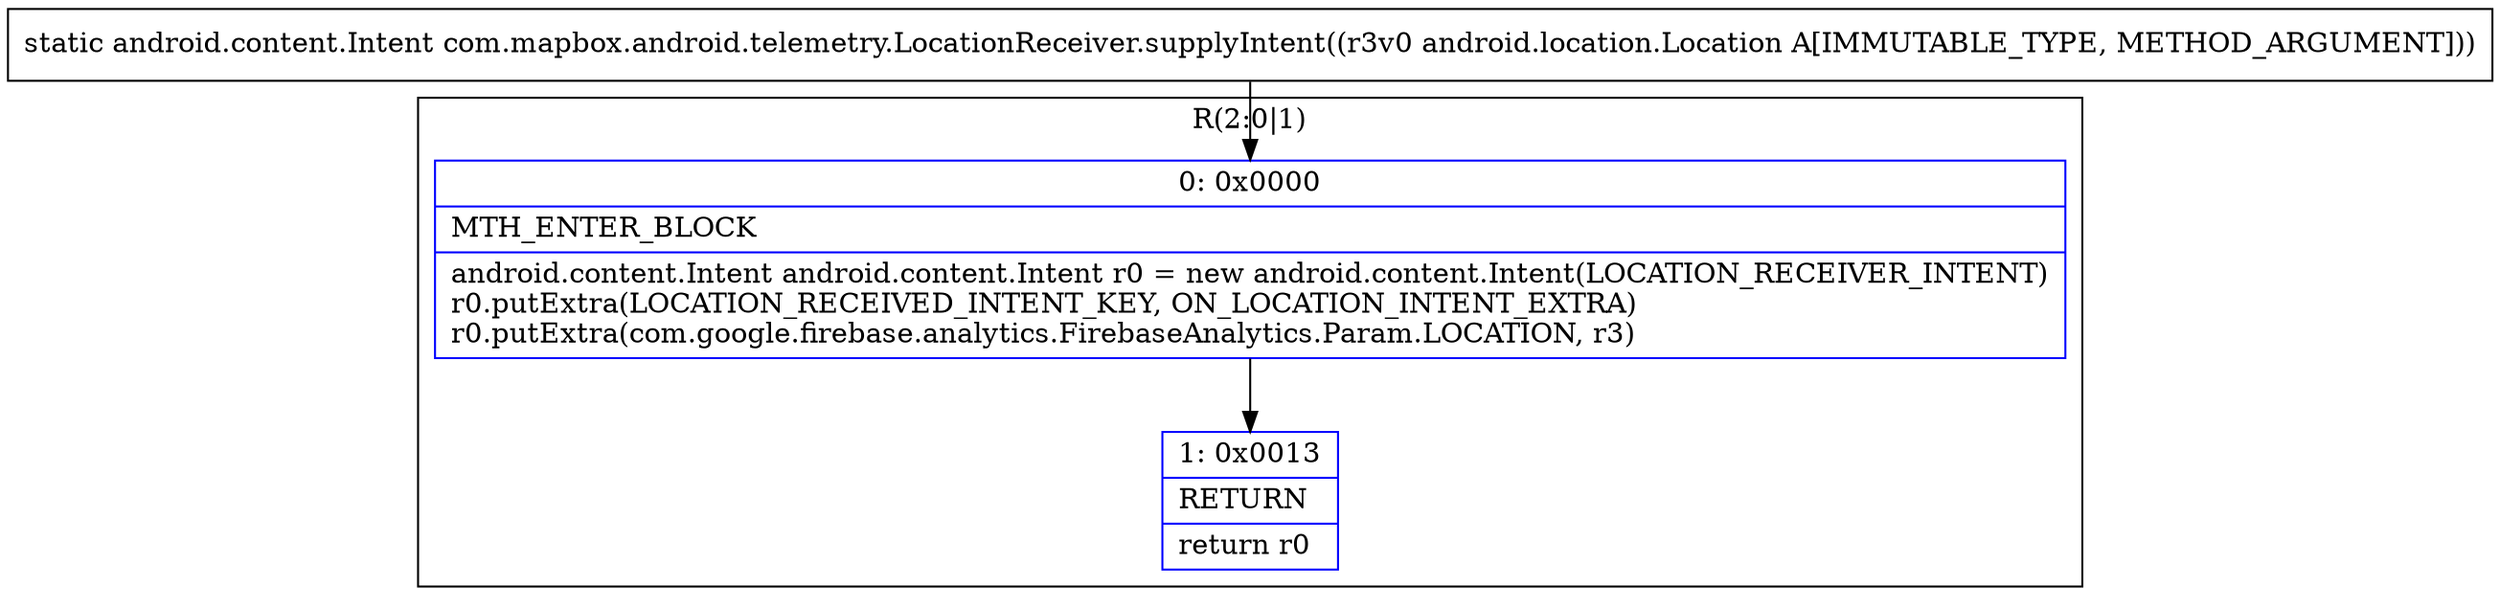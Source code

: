 digraph "CFG forcom.mapbox.android.telemetry.LocationReceiver.supplyIntent(Landroid\/location\/Location;)Landroid\/content\/Intent;" {
subgraph cluster_Region_2032560957 {
label = "R(2:0|1)";
node [shape=record,color=blue];
Node_0 [shape=record,label="{0\:\ 0x0000|MTH_ENTER_BLOCK\l|android.content.Intent android.content.Intent r0 = new android.content.Intent(LOCATION_RECEIVER_INTENT)\lr0.putExtra(LOCATION_RECEIVED_INTENT_KEY, ON_LOCATION_INTENT_EXTRA)\lr0.putExtra(com.google.firebase.analytics.FirebaseAnalytics.Param.LOCATION, r3)\l}"];
Node_1 [shape=record,label="{1\:\ 0x0013|RETURN\l|return r0\l}"];
}
MethodNode[shape=record,label="{static android.content.Intent com.mapbox.android.telemetry.LocationReceiver.supplyIntent((r3v0 android.location.Location A[IMMUTABLE_TYPE, METHOD_ARGUMENT])) }"];
MethodNode -> Node_0;
Node_0 -> Node_1;
}

